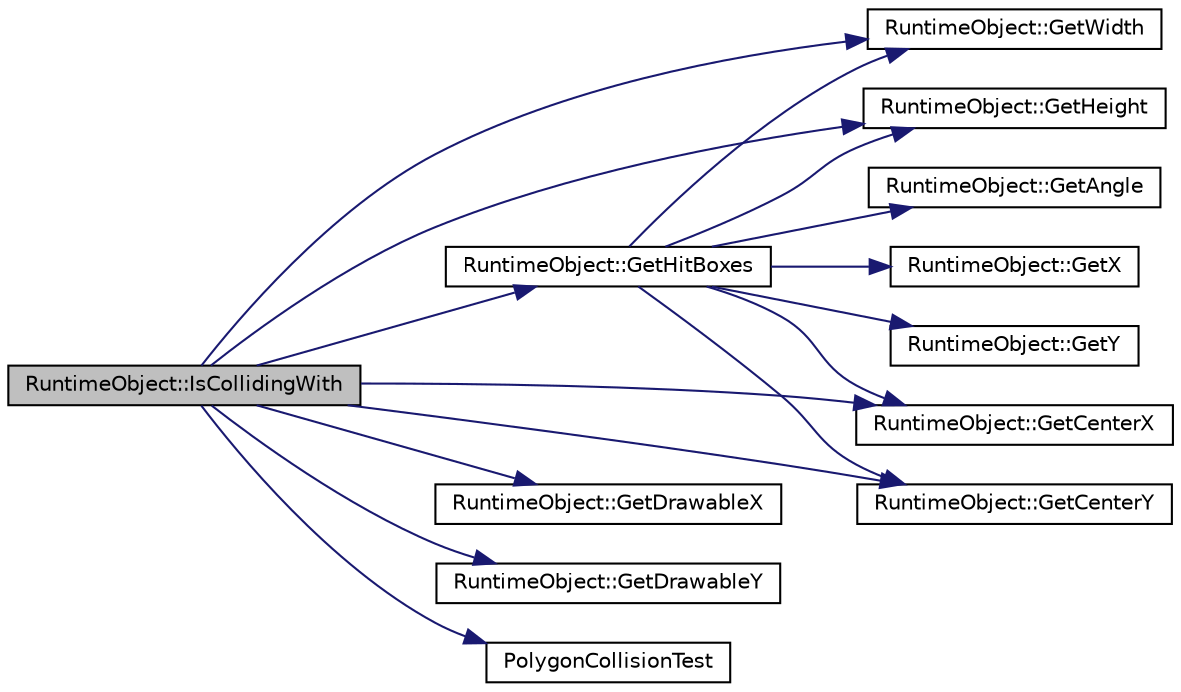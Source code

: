 digraph "RuntimeObject::IsCollidingWith"
{
  edge [fontname="Helvetica",fontsize="10",labelfontname="Helvetica",labelfontsize="10"];
  node [fontname="Helvetica",fontsize="10",shape=record];
  rankdir="LR";
  Node1 [label="RuntimeObject::IsCollidingWith",height=0.2,width=0.4,color="black", fillcolor="grey75", style="filled" fontcolor="black"];
  Node1 -> Node2 [color="midnightblue",fontsize="10",style="solid",fontname="Helvetica"];
  Node2 [label="RuntimeObject::GetWidth",height=0.2,width=0.4,color="black", fillcolor="white", style="filled",URL="$d0/d3b/class_runtime_object.html#ab7f45e473387e34cfe121e2b772d0649",tooltip="Get the width of the object. "];
  Node1 -> Node3 [color="midnightblue",fontsize="10",style="solid",fontname="Helvetica"];
  Node3 [label="RuntimeObject::GetHeight",height=0.2,width=0.4,color="black", fillcolor="white", style="filled",URL="$d0/d3b/class_runtime_object.html#a9fdc8ed08039f5c2cd692e9c22e26e9b",tooltip="Get the height of the object. "];
  Node1 -> Node4 [color="midnightblue",fontsize="10",style="solid",fontname="Helvetica"];
  Node4 [label="RuntimeObject::GetDrawableX",height=0.2,width=0.4,color="black", fillcolor="white", style="filled",URL="$d0/d3b/class_runtime_object.html#a17b73543542ffcde5074097288df6b33",tooltip="Get the real X position where is renderer the object. "];
  Node1 -> Node5 [color="midnightblue",fontsize="10",style="solid",fontname="Helvetica"];
  Node5 [label="RuntimeObject::GetCenterX",height=0.2,width=0.4,color="black", fillcolor="white", style="filled",URL="$d0/d3b/class_runtime_object.html#add684c08e01b0705448d04f000980489",tooltip="Get the X position of the center, relative to the position returned by GetDrawableX(). "];
  Node1 -> Node6 [color="midnightblue",fontsize="10",style="solid",fontname="Helvetica"];
  Node6 [label="RuntimeObject::GetDrawableY",height=0.2,width=0.4,color="black", fillcolor="white", style="filled",URL="$d0/d3b/class_runtime_object.html#af4b35cb33489286ddb225ad2885f7c99",tooltip="Get the real Y position where is renderer the object. "];
  Node1 -> Node7 [color="midnightblue",fontsize="10",style="solid",fontname="Helvetica"];
  Node7 [label="RuntimeObject::GetCenterY",height=0.2,width=0.4,color="black", fillcolor="white", style="filled",URL="$d0/d3b/class_runtime_object.html#aacc50de5e06f1a74040e696775e0c1ae",tooltip="Get the Y position of the center, relative to the position returned by GetDrawableY(). "];
  Node1 -> Node8 [color="midnightblue",fontsize="10",style="solid",fontname="Helvetica"];
  Node8 [label="RuntimeObject::GetHitBoxes",height=0.2,width=0.4,color="black", fillcolor="white", style="filled",URL="$d0/d3b/class_runtime_object.html#a15f03c46b15118ce0cbdf99a1aeb33fa",tooltip="Get the object hitbox(es) "];
  Node8 -> Node2 [color="midnightblue",fontsize="10",style="solid",fontname="Helvetica"];
  Node8 -> Node3 [color="midnightblue",fontsize="10",style="solid",fontname="Helvetica"];
  Node8 -> Node9 [color="midnightblue",fontsize="10",style="solid",fontname="Helvetica"];
  Node9 [label="RuntimeObject::GetAngle",height=0.2,width=0.4,color="black", fillcolor="white", style="filled",URL="$d0/d3b/class_runtime_object.html#a93ff1974abb09355d1cb208980f32cf8",tooltip="Get the angle of the object, in degrees. "];
  Node8 -> Node10 [color="midnightblue",fontsize="10",style="solid",fontname="Helvetica"];
  Node10 [label="RuntimeObject::GetX",height=0.2,width=0.4,color="black", fillcolor="white", style="filled",URL="$d0/d3b/class_runtime_object.html#a145cbfa2cf53ab5b4f7ede3ab4feb2a3",tooltip="Get the X coordinate of the object in the layout. "];
  Node8 -> Node5 [color="midnightblue",fontsize="10",style="solid",fontname="Helvetica"];
  Node8 -> Node11 [color="midnightblue",fontsize="10",style="solid",fontname="Helvetica"];
  Node11 [label="RuntimeObject::GetY",height=0.2,width=0.4,color="black", fillcolor="white", style="filled",URL="$d0/d3b/class_runtime_object.html#a09f91467e1b8f7831f5c6d7c9eee0159",tooltip="Get the Y coordinate of the object in the layout. "];
  Node8 -> Node7 [color="midnightblue",fontsize="10",style="solid",fontname="Helvetica"];
  Node1 -> Node12 [color="midnightblue",fontsize="10",style="solid",fontname="Helvetica"];
  Node12 [label="PolygonCollisionTest",height=0.2,width=0.4,color="black", fillcolor="white", style="filled",URL="$da/df4/group___game_engine.html#ga7a5b7643e8e5e8cf401b5c4fceb4d9b3"];
}
